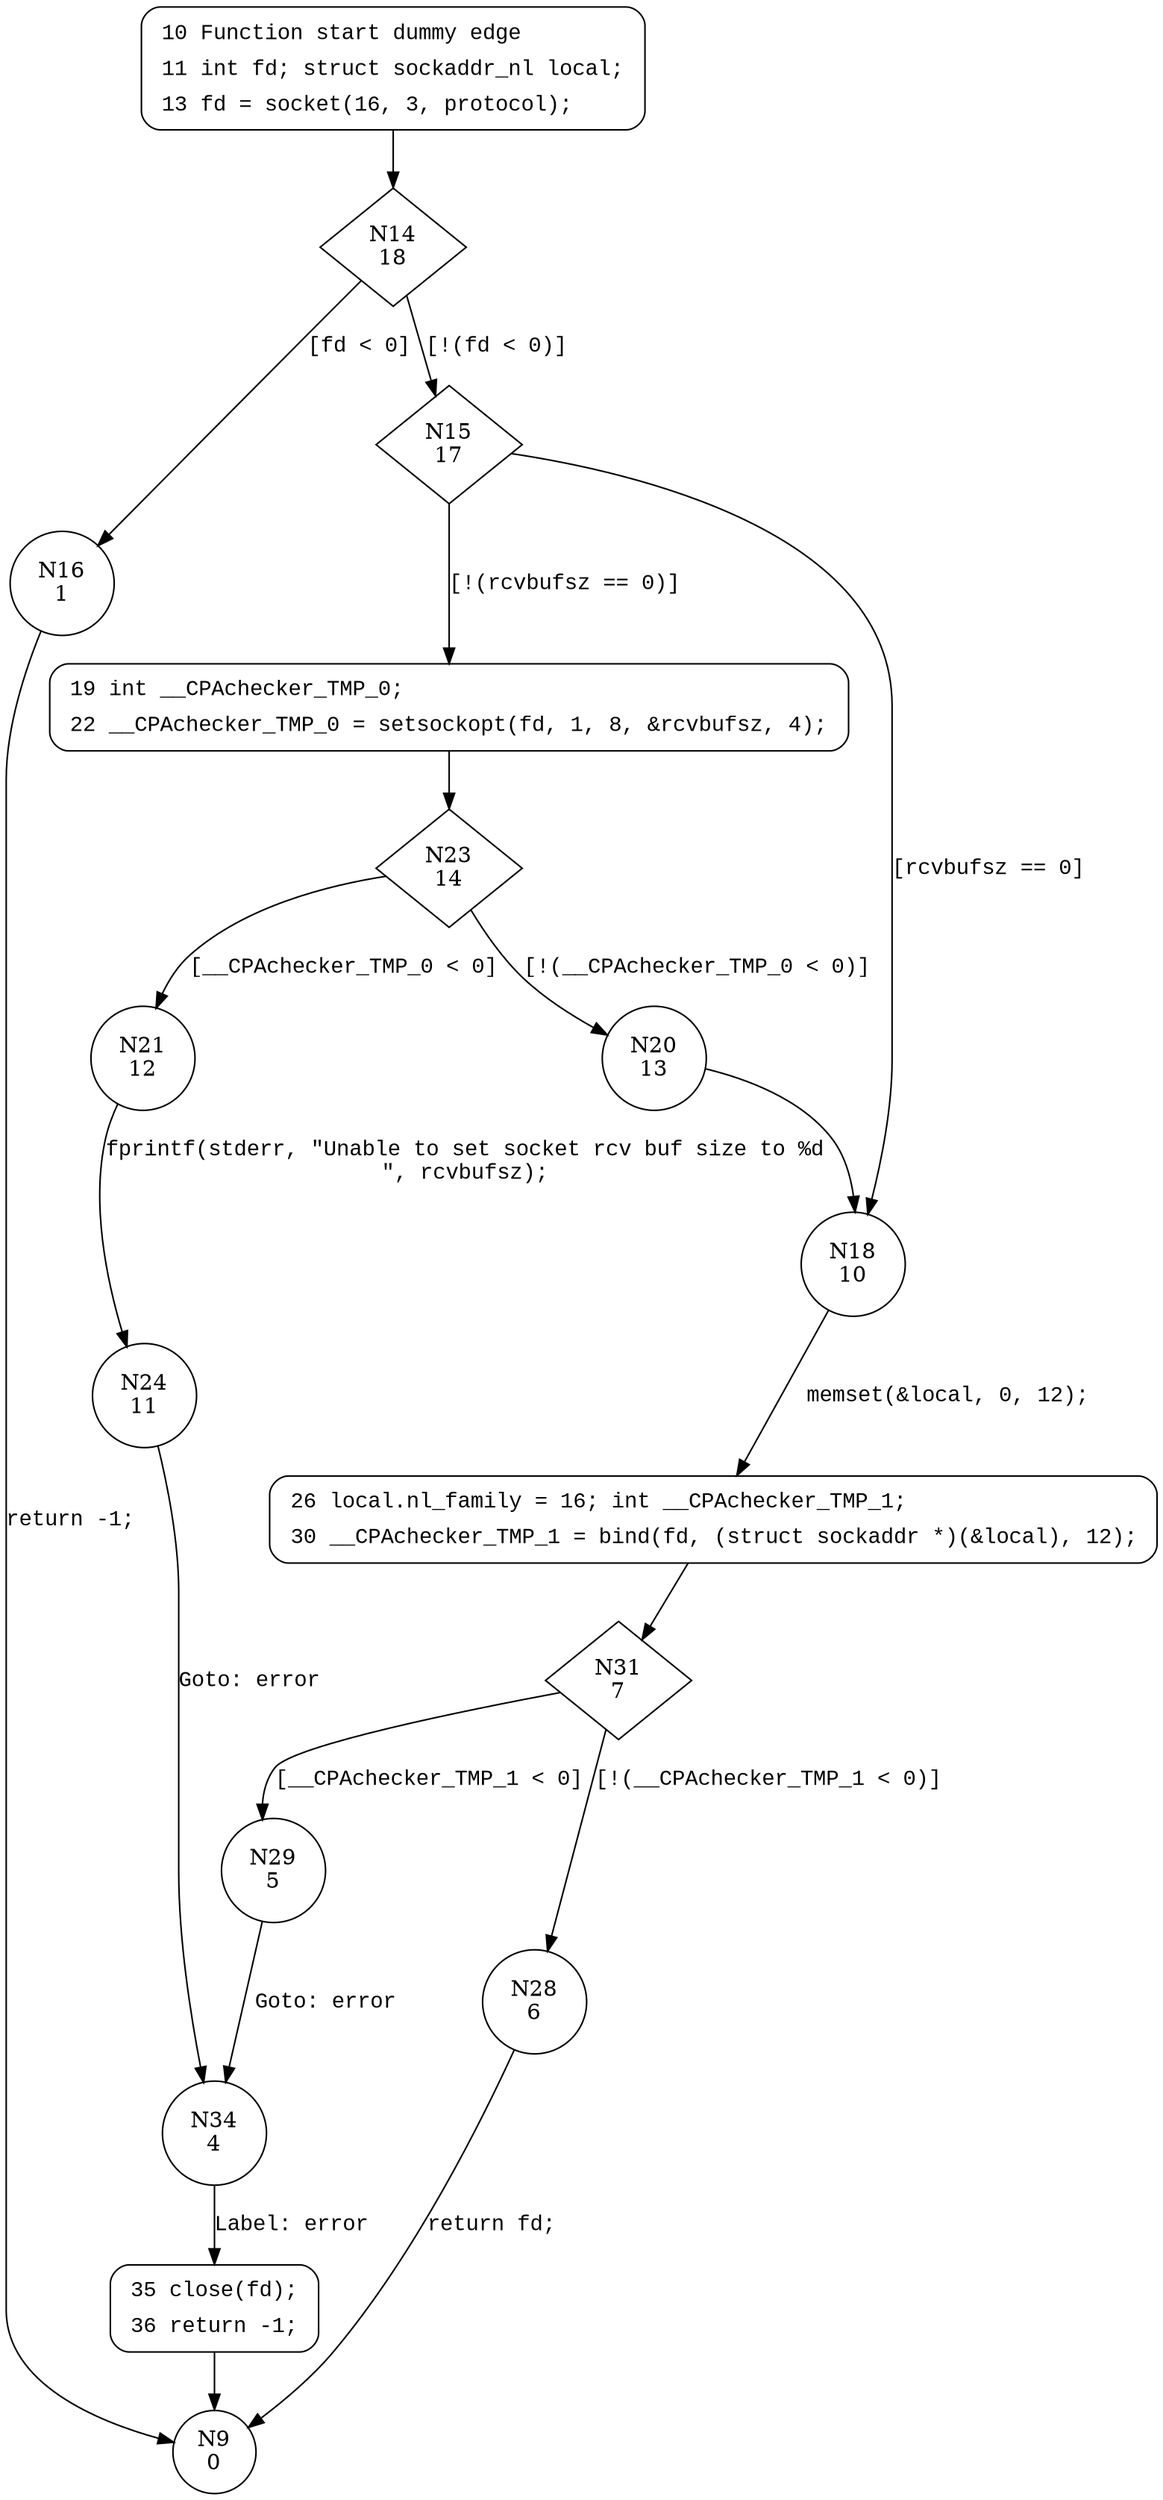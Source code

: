 digraph create_nl_socket {
14 [shape="diamond" label="N14\n18"]
16 [shape="circle" label="N16\n1"]
15 [shape="diamond" label="N15\n17"]
18 [shape="circle" label="N18\n10"]
19 [shape="circle" label="N19\n16"]
23 [shape="diamond" label="N23\n14"]
21 [shape="circle" label="N21\n12"]
20 [shape="circle" label="N20\n13"]
26 [shape="circle" label="N26\n9"]
31 [shape="diamond" label="N31\n7"]
29 [shape="circle" label="N29\n5"]
28 [shape="circle" label="N28\n6"]
34 [shape="circle" label="N34\n4"]
35 [shape="circle" label="N35\n3"]
24 [shape="circle" label="N24\n11"]
9 [shape="circle" label="N9\n0"]
10 [style="filled,bold" penwidth="1" fillcolor="white" fontname="Courier New" shape="Mrecord" label=<<table border="0" cellborder="0" cellpadding="3" bgcolor="white"><tr><td align="right">10</td><td align="left">Function start dummy edge</td></tr><tr><td align="right">11</td><td align="left">int fd; struct sockaddr_nl local;</td></tr><tr><td align="right">13</td><td align="left">fd = socket(16, 3, protocol);</td></tr></table>>]
10 -> 14[label=""]
19 [style="filled,bold" penwidth="1" fillcolor="white" fontname="Courier New" shape="Mrecord" label=<<table border="0" cellborder="0" cellpadding="3" bgcolor="white"><tr><td align="right">19</td><td align="left">int __CPAchecker_TMP_0;</td></tr><tr><td align="right">22</td><td align="left">__CPAchecker_TMP_0 = setsockopt(fd, 1, 8, &amp;rcvbufsz, 4);</td></tr></table>>]
19 -> 23[label=""]
26 [style="filled,bold" penwidth="1" fillcolor="white" fontname="Courier New" shape="Mrecord" label=<<table border="0" cellborder="0" cellpadding="3" bgcolor="white"><tr><td align="right">26</td><td align="left">local.nl_family = 16; int __CPAchecker_TMP_1;</td></tr><tr><td align="right">30</td><td align="left">__CPAchecker_TMP_1 = bind(fd, (struct sockaddr *)(&amp;local), 12);</td></tr></table>>]
26 -> 31[label=""]
35 [style="filled,bold" penwidth="1" fillcolor="white" fontname="Courier New" shape="Mrecord" label=<<table border="0" cellborder="0" cellpadding="3" bgcolor="white"><tr><td align="right">35</td><td align="left">close(fd);</td></tr><tr><td align="right">36</td><td align="left">return -1;</td></tr></table>>]
35 -> 9[label=""]
14 -> 16 [label="[fd < 0]" fontname="Courier New"]
14 -> 15 [label="[!(fd < 0)]" fontname="Courier New"]
15 -> 18 [label="[rcvbufsz == 0]" fontname="Courier New"]
15 -> 19 [label="[!(rcvbufsz == 0)]" fontname="Courier New"]
23 -> 21 [label="[__CPAchecker_TMP_0 < 0]" fontname="Courier New"]
23 -> 20 [label="[!(__CPAchecker_TMP_0 < 0)]" fontname="Courier New"]
18 -> 26 [label="memset(&local, 0, 12);" fontname="Courier New"]
31 -> 29 [label="[__CPAchecker_TMP_1 < 0]" fontname="Courier New"]
31 -> 28 [label="[!(__CPAchecker_TMP_1 < 0)]" fontname="Courier New"]
29 -> 34 [label="Goto: error" fontname="Courier New"]
34 -> 35 [label="Label: error" fontname="Courier New"]
21 -> 24 [label="fprintf(stderr, \"Unable to set socket rcv buf size to %d\n\", rcvbufsz);" fontname="Courier New"]
16 -> 9 [label="return -1;" fontname="Courier New"]
20 -> 18 [label="" fontname="Courier New"]
28 -> 9 [label="return fd;" fontname="Courier New"]
24 -> 34 [label="Goto: error" fontname="Courier New"]
}
